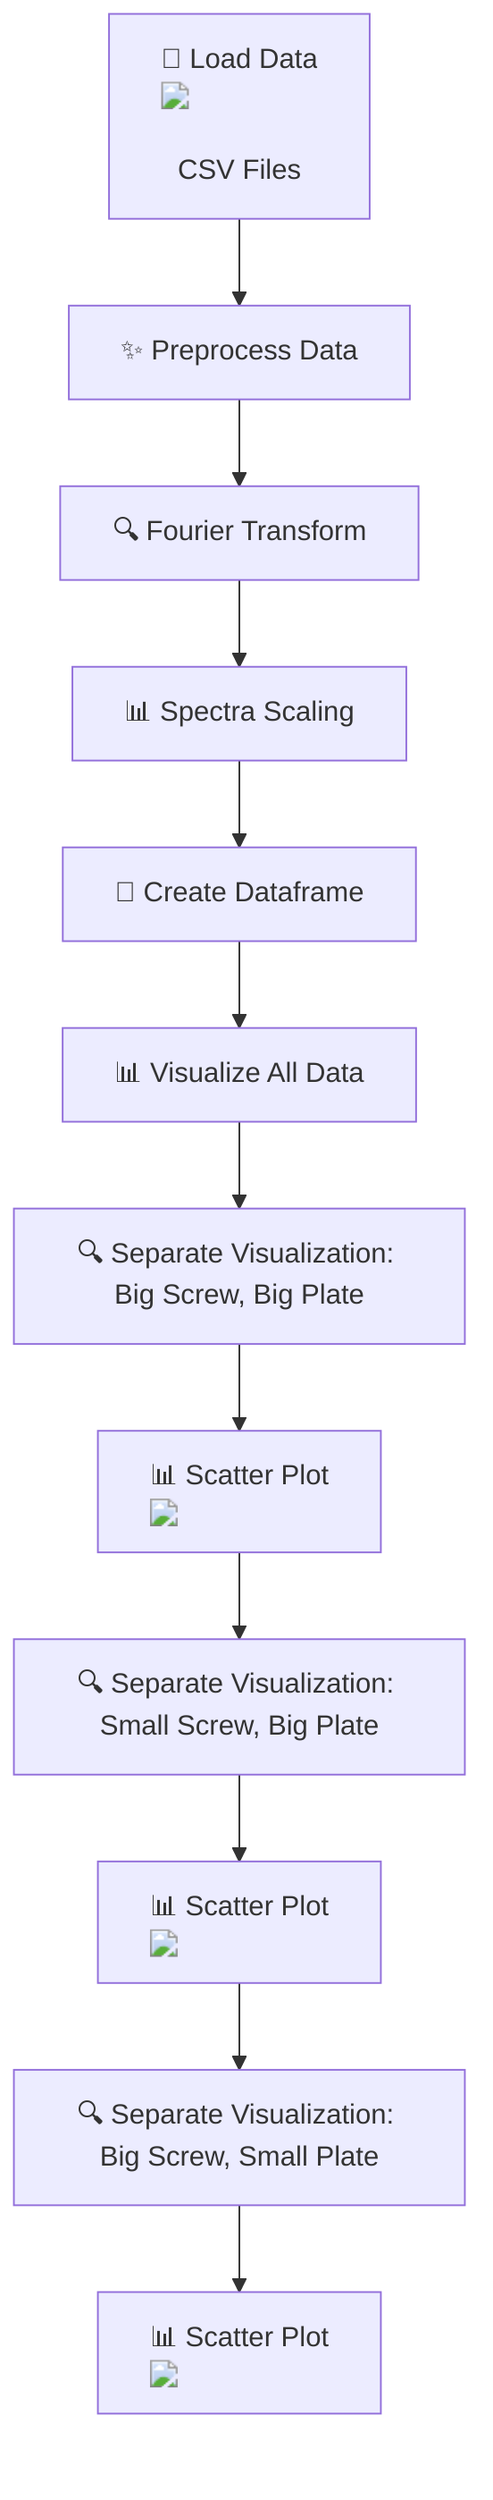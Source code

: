 flowchart TD
    A["📂 Load Data <img src='file.svg'/> <br/> CSV Files"] --> B["✨ Preprocess Data"]
    B --> C["🔍 Fourier Transform"]
    C --> D["📊 Spectra Scaling"]
    D --> E["🔢 Create Dataframe"]
    E --> F["📊 Visualize All Data"]
    F --> G["🔍 Separate Visualization: Big Screw, Big Plate"]
    G --> H["📊 Scatter Plot <img src='scatter_plot_template.svg'/>"]
    H --> I["🔍 Separate Visualization: Small Screw, Big Plate"]
    I --> J["📊 Scatter Plot <img src='scatter_plot_template.svg'/>"]
    J --> K["🔍 Separate Visualization: Big Screw, Small Plate"]
    K --> L["📊 Scatter Plot <img src='scatter_plot_template.svg'/>"]